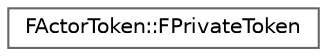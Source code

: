 digraph "Graphical Class Hierarchy"
{
 // INTERACTIVE_SVG=YES
 // LATEX_PDF_SIZE
  bgcolor="transparent";
  edge [fontname=Helvetica,fontsize=10,labelfontname=Helvetica,labelfontsize=10];
  node [fontname=Helvetica,fontsize=10,shape=box,height=0.2,width=0.4];
  rankdir="LR";
  Node0 [id="Node000000",label="FActorToken::FPrivateToken",height=0.2,width=0.4,color="grey40", fillcolor="white", style="filled",URL="$d9/d3c/structFActorToken_1_1FPrivateToken.html",tooltip=" "];
}
